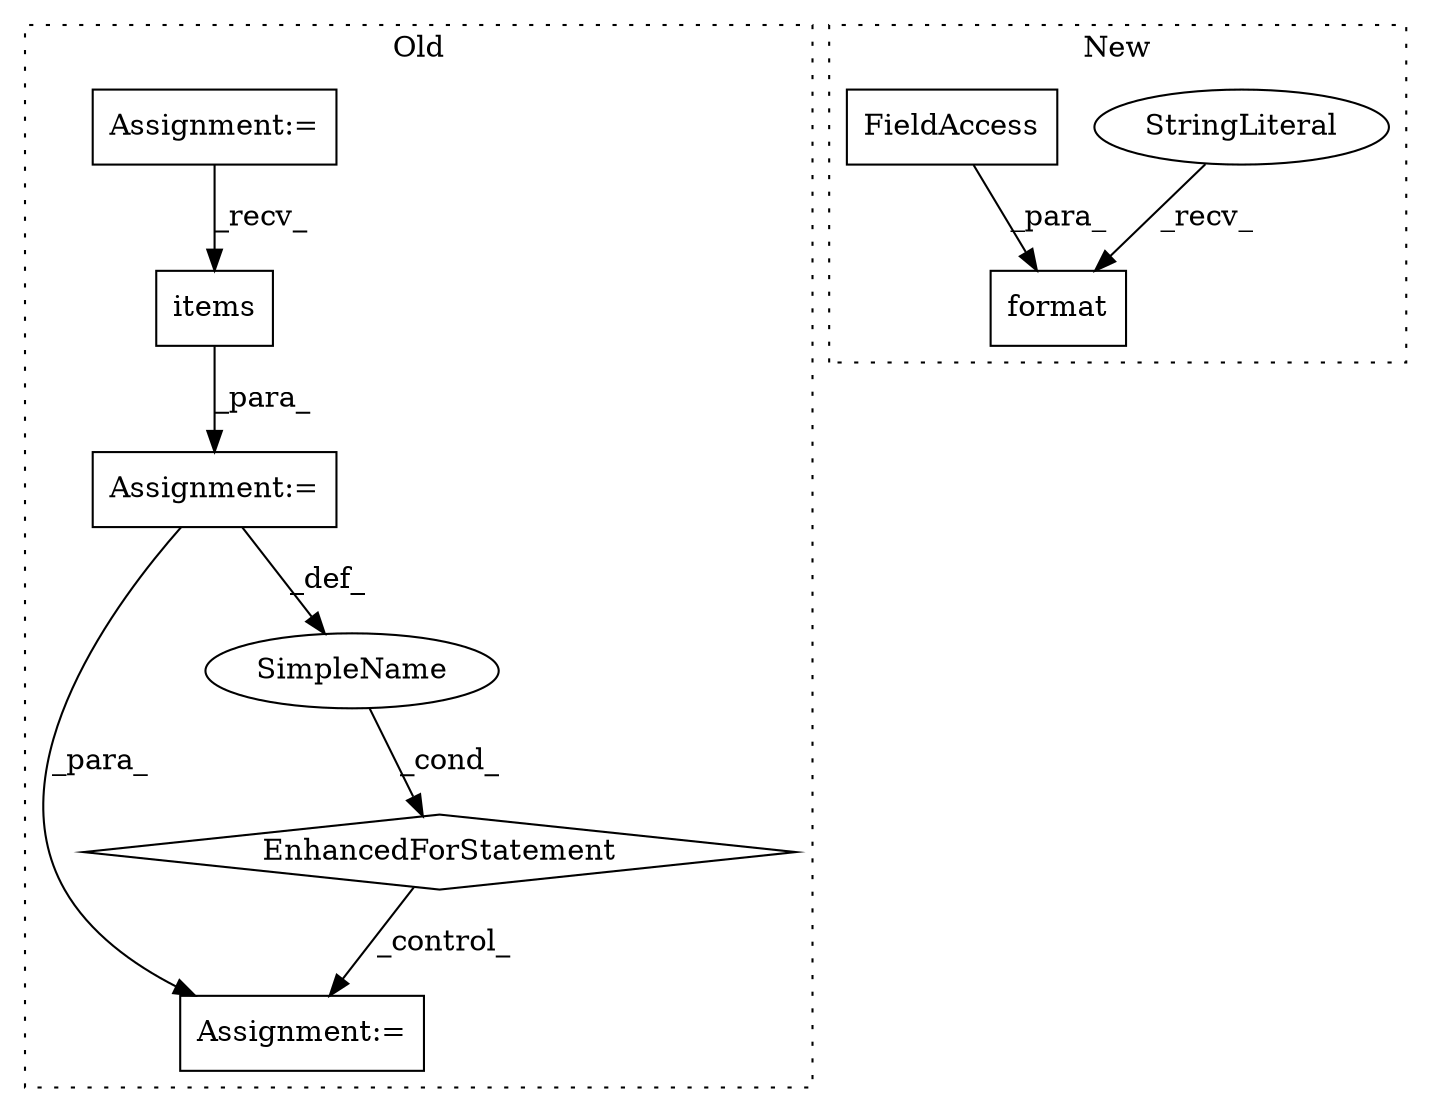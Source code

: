 digraph G {
subgraph cluster0 {
1 [label="items" a="32" s="2372" l="7" shape="box"];
4 [label="Assignment:=" a="7" s="2289,2379" l="65,2" shape="box"];
5 [label="EnhancedForStatement" a="70" s="2289,2379" l="65,2" shape="diamond"];
6 [label="Assignment:=" a="7" s="2594" l="1" shape="box"];
7 [label="SimpleName" a="42" s="2358" l="4" shape="ellipse"];
9 [label="Assignment:=" a="7" s="2097" l="6" shape="box"];
label = "Old";
style="dotted";
}
subgraph cluster1 {
2 [label="format" a="32" s="463,493" l="7,1" shape="box"];
3 [label="StringLiteral" a="45" s="447" l="15" shape="ellipse"];
8 [label="FieldAccess" a="22" s="470" l="4" shape="box"];
label = "New";
style="dotted";
}
1 -> 4 [label="_para_"];
3 -> 2 [label="_recv_"];
4 -> 6 [label="_para_"];
4 -> 7 [label="_def_"];
5 -> 6 [label="_control_"];
7 -> 5 [label="_cond_"];
8 -> 2 [label="_para_"];
9 -> 1 [label="_recv_"];
}